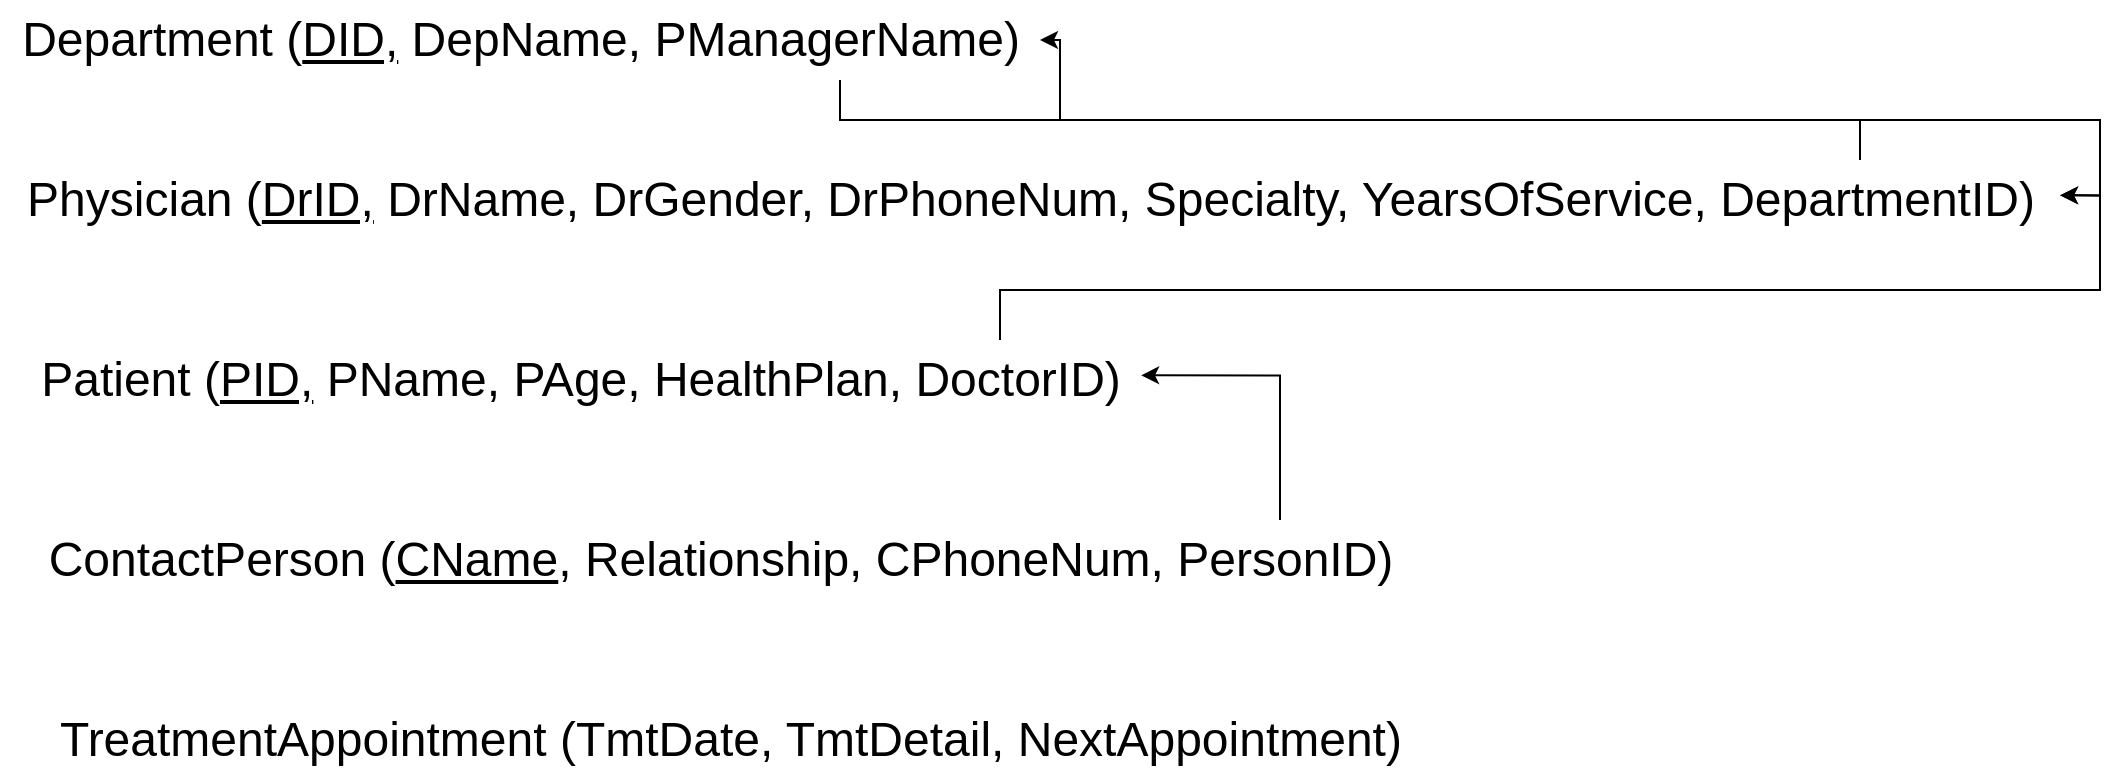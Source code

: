 <mxfile version="26.0.16">
  <diagram name="Page-1" id="EX5S67MTvYUlh8esncFe">
    <mxGraphModel dx="452" dy="612" grid="1" gridSize="10" guides="1" tooltips="1" connect="1" arrows="1" fold="1" page="1" pageScale="1" pageWidth="1600" pageHeight="900" math="0" shadow="0">
      <root>
        <mxCell id="0" />
        <mxCell id="1" parent="0" />
        <mxCell id="OgAwFw7lcP7xvMWF0Xat-1" value="Department (&lt;u&gt;DID,&lt;/u&gt;&amp;nbsp;DepName, PManagerName)" style="text;html=1;align=center;verticalAlign=middle;resizable=0;points=[];autosize=1;strokeColor=none;fillColor=none;fontSize=24;" parent="1" vertex="1">
          <mxGeometry x="100" y="110" width="520" height="40" as="geometry" />
        </mxCell>
        <mxCell id="z8WSyv1s5nYKBchTO-Nz-7" style="edgeStyle=orthogonalEdgeStyle;rounded=0;orthogonalLoop=1;jettySize=auto;html=1;" edge="1" parent="1" source="z8WSyv1s5nYKBchTO-Nz-2" target="OgAwFw7lcP7xvMWF0Xat-1">
          <mxGeometry relative="1" as="geometry">
            <Array as="points">
              <mxPoint x="1030" y="170" />
              <mxPoint x="630" y="170" />
              <mxPoint x="630" y="130" />
            </Array>
          </mxGeometry>
        </mxCell>
        <mxCell id="z8WSyv1s5nYKBchTO-Nz-2" value="Physician (&lt;u&gt;DrID,&lt;/u&gt;&amp;nbsp;DrName, DrGender, DrPhoneNum, Specialty, YearsOfService, DepartmentID)" style="text;html=1;align=center;verticalAlign=middle;resizable=0;points=[];autosize=1;strokeColor=none;fillColor=none;fontSize=24;" vertex="1" parent="1">
          <mxGeometry x="100" y="190" width="1030" height="40" as="geometry" />
        </mxCell>
        <mxCell id="z8WSyv1s5nYKBchTO-Nz-3" value="Patient (&lt;u&gt;PID,&lt;/u&gt;&amp;nbsp;PName, PAge, HealthPlan, DoctorID)" style="text;html=1;align=center;verticalAlign=middle;resizable=0;points=[];autosize=1;strokeColor=none;fillColor=none;fontSize=24;" vertex="1" parent="1">
          <mxGeometry x="110" y="280" width="560" height="40" as="geometry" />
        </mxCell>
        <mxCell id="z8WSyv1s5nYKBchTO-Nz-4" value="ContactPerson (&lt;u&gt;CName&lt;/u&gt;, Relationship, CPhoneNum, PersonID)" style="text;html=1;align=center;verticalAlign=middle;resizable=0;points=[];autosize=1;strokeColor=none;fillColor=none;fontSize=24;" vertex="1" parent="1">
          <mxGeometry x="110" y="370" width="700" height="40" as="geometry" />
        </mxCell>
        <mxCell id="z8WSyv1s5nYKBchTO-Nz-5" value="TreatmentAppointment (TmtDate, TmtDetail, NextAppointment)" style="text;html=1;align=center;verticalAlign=middle;resizable=0;points=[];autosize=1;strokeColor=none;fillColor=none;fontSize=24;" vertex="1" parent="1">
          <mxGeometry x="120" y="460" width="690" height="40" as="geometry" />
        </mxCell>
        <mxCell id="z8WSyv1s5nYKBchTO-Nz-9" style="edgeStyle=orthogonalEdgeStyle;rounded=0;orthogonalLoop=1;jettySize=auto;html=1;entryX=1;entryY=0.442;entryDx=0;entryDy=0;entryPerimeter=0;" edge="1" parent="1" source="z8WSyv1s5nYKBchTO-Nz-3" target="z8WSyv1s5nYKBchTO-Nz-2">
          <mxGeometry relative="1" as="geometry">
            <Array as="points">
              <mxPoint x="600" y="255" />
              <mxPoint x="1150" y="255" />
              <mxPoint x="1150" y="208" />
            </Array>
          </mxGeometry>
        </mxCell>
        <mxCell id="z8WSyv1s5nYKBchTO-Nz-10" style="edgeStyle=orthogonalEdgeStyle;rounded=0;orthogonalLoop=1;jettySize=auto;html=1;entryX=1;entryY=0.442;entryDx=0;entryDy=0;entryPerimeter=0;" edge="1" parent="1" source="OgAwFw7lcP7xvMWF0Xat-1" target="z8WSyv1s5nYKBchTO-Nz-2">
          <mxGeometry relative="1" as="geometry">
            <Array as="points">
              <mxPoint x="520" y="170" />
              <mxPoint x="1150" y="170" />
              <mxPoint x="1150" y="208" />
            </Array>
          </mxGeometry>
        </mxCell>
        <mxCell id="z8WSyv1s5nYKBchTO-Nz-11" style="edgeStyle=orthogonalEdgeStyle;rounded=0;orthogonalLoop=1;jettySize=auto;html=1;entryX=1.001;entryY=0.442;entryDx=0;entryDy=0;entryPerimeter=0;" edge="1" parent="1" source="z8WSyv1s5nYKBchTO-Nz-4" target="z8WSyv1s5nYKBchTO-Nz-3">
          <mxGeometry relative="1" as="geometry">
            <Array as="points">
              <mxPoint x="740" y="298" />
            </Array>
          </mxGeometry>
        </mxCell>
      </root>
    </mxGraphModel>
  </diagram>
</mxfile>

